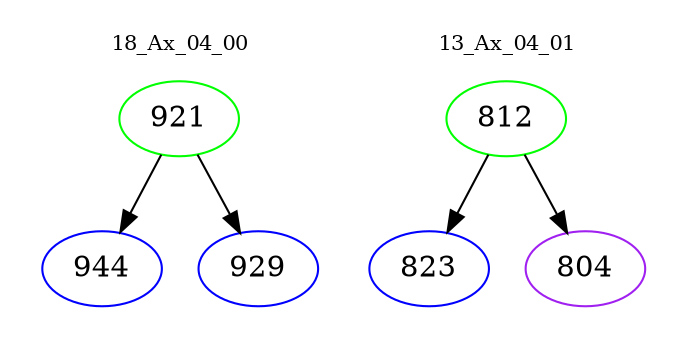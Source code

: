 digraph{
subgraph cluster_0 {
color = white
label = "18_Ax_04_00";
fontsize=10;
T0_921 [label="921", color="green"]
T0_921 -> T0_944 [color="black"]
T0_944 [label="944", color="blue"]
T0_921 -> T0_929 [color="black"]
T0_929 [label="929", color="blue"]
}
subgraph cluster_1 {
color = white
label = "13_Ax_04_01";
fontsize=10;
T1_812 [label="812", color="green"]
T1_812 -> T1_823 [color="black"]
T1_823 [label="823", color="blue"]
T1_812 -> T1_804 [color="black"]
T1_804 [label="804", color="purple"]
}
}
